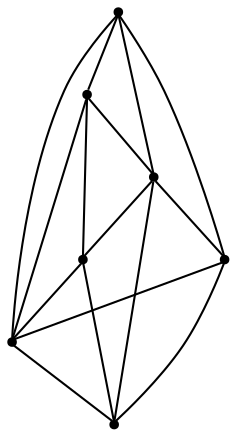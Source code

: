 graph {
  node [shape=point,comment="{\"directed\":false,\"doi\":\"10.1007/978-3-662-45803-7_29\",\"figure\":\"2 (2)\"}"]

  v0 [pos="1344.7817907244835,751.3227814673386"]
  v1 [pos="1381.6208140874164,896.4612969737256"]
  v2 [pos="1254.967003459685,990.8858464240132"]
  v3 [pos="1026.8651419477699,792.7820231309436"]
  v4 [pos="1252.6528656075639,859.5670781388279"]
  v5 [pos="1125.9365760572882,898.712384257911"]
  v6 [pos="1160.4614615681003,751.3227814673386"]

  v0 -- v3 [id="-1",pos="1344.7817907244835,751.3227814673386 1307.2048861963692,691.2121735401926 1252.2735701933602,662.1094214737891 1193.531294411776,662.1094214737891 1118.919117807299,662.1094214737891 1052.2960993963536,708.8297240881641 1026.8651419477699,792.7820231309436"]
  v3 -- v5 [id="-2",pos="1026.8651419477699,792.7820231309436 1125.9365760572882,898.712384257911 1125.9365760572882,898.712384257911 1125.9365760572882,898.712384257911"]
  v5 -- v2 [id="-3",pos="1125.9365760572882,898.712384257911 1254.967003459685,990.8858464240132 1254.967003459685,990.8858464240132 1254.967003459685,990.8858464240132"]
  v6 -- v5 [id="-4",pos="1160.4614615681003,751.3227814673386 1125.9365760572882,898.712384257911 1125.9365760572882,898.712384257911 1125.9365760572882,898.712384257911"]
  v6 -- v4 [id="-5",pos="1160.4614615681003,751.3227814673386 1252.6528656075639,859.5670781388279 1252.6528656075639,859.5670781388279 1252.6528656075639,859.5670781388279"]
  v6 -- v0 [id="-6",pos="1160.4614615681003,751.3227814673386 1344.7817907244835,751.3227814673386 1344.7817907244835,751.3227814673386 1344.7817907244835,751.3227814673386"]
  v4 -- v5 [id="-7",pos="1252.6528656075639,859.5670781388279 1125.9365760572882,898.712384257911 1125.9365760572882,898.712384257911 1125.9365760572882,898.712384257911"]
  v2 -- v4 [id="-8",pos="1254.967003459685,990.8858464240132 1252.6528656075639,859.5670781388279 1252.6528656075639,859.5670781388279 1252.6528656075639,859.5670781388279"]
  v4 -- v1 [id="-9",pos="1252.6528656075639,859.5670781388279 1381.6208140874164,896.4612969737256 1381.6208140874164,896.4612969737256 1381.6208140874164,896.4612969737256"]
  v0 -- v4 [id="-10",pos="1344.7817907244835,751.3227814673386 1252.6528656075639,859.5670781388279 1252.6528656075639,859.5670781388279 1252.6528656075639,859.5670781388279"]
  v0 -- v1 [id="-11",pos="1344.7817907244835,751.3227814673386 1381.6208140874164,896.4612969737256 1381.6208140874164,896.4612969737256 1381.6208140874164,896.4612969737256"]
  v1 -- v2 [id="-12",pos="1381.6208140874164,896.4612969737256 1254.967003459685,990.8858464240132 1254.967003459685,990.8858464240132 1254.967003459685,990.8858464240132"]
  v1 -- v3 [id="-13",pos="1381.6208140874164,896.4612969737256 1384.1061327349605,1014.5856836726934 1295.1544707891403,1101.7771489751658 1186.1675616852615,1101.7771489751658 1075.696300989774,1101.7771489751658 986.0400015010022,1012.1344106847854 986.0400015010022,901.684890692372 986.0400015010022,864.8864709263675 996.1890089650153,828.7967479907322 1026.8651419477699,792.7820231309436"]
  v3 -- v2 [id="-14",pos="1026.8651419477699,792.7820231309436 1016.215984982615,821.2427433232855 1011.8920236231078,842.0077958160264 1011.8920236231078,862.9937713939368 1011.8920236231078,947.3837818530856 1080.395581253649,1015.8738821747858 1164.8063870874632,1015.8738821747858 1191.5966110342522,1015.8738821747858 1217.915507223191,1008.8368489767234 1254.967003459685,990.8858464240132"]
  v3 -- v6 [id="-15",pos="1026.8651419477699,792.7820231309436 1160.4614615681003,751.3227814673386 1160.4614615681003,751.3227814673386 1160.4614615681003,751.3227814673386"]
}